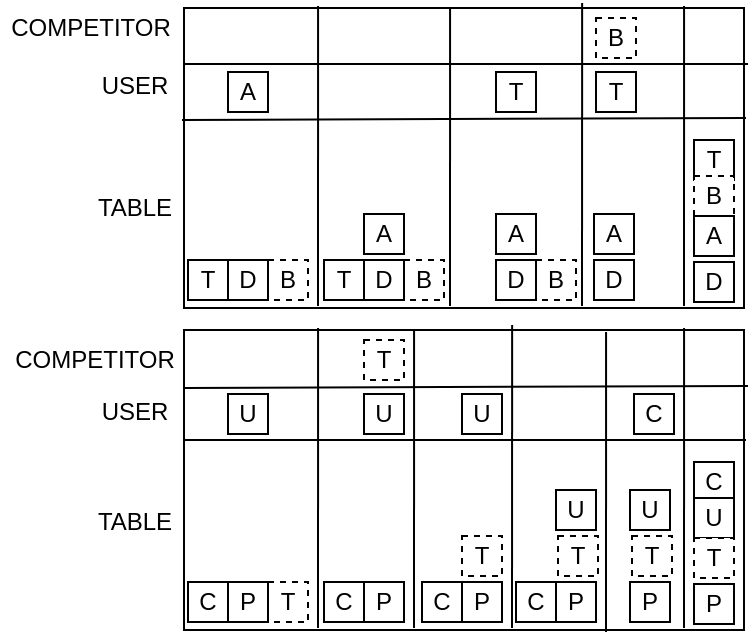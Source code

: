 <mxfile version="13.8.8" type="device"><diagram id="gHU9b0rcN2jbwvnf9Sn6" name="Page-1"><mxGraphModel dx="2205" dy="776" grid="1" gridSize="10" guides="1" tooltips="1" connect="1" arrows="1" fold="1" page="1" pageScale="1" pageWidth="850" pageHeight="1100" math="0" shadow="0"><root><mxCell id="0"/><mxCell id="1" parent="0"/><mxCell id="jAxrFjGPegmFubyPfuAv-1" value="" style="rounded=0;whiteSpace=wrap;html=1;" parent="1" vertex="1"><mxGeometry x="40" y="40" width="280" height="150" as="geometry"/></mxCell><mxCell id="jAxrFjGPegmFubyPfuAv-2" value="T" style="rounded=0;whiteSpace=wrap;html=1;" parent="1" vertex="1"><mxGeometry x="42" y="166" width="20" height="20" as="geometry"/></mxCell><mxCell id="jAxrFjGPegmFubyPfuAv-3" value="B" style="rounded=0;whiteSpace=wrap;html=1;dashed=1;" parent="1" vertex="1"><mxGeometry x="82" y="166" width="20" height="20" as="geometry"/></mxCell><mxCell id="jAxrFjGPegmFubyPfuAv-4" value="A" style="rounded=0;whiteSpace=wrap;html=1;" parent="1" vertex="1"><mxGeometry x="62" y="72" width="20" height="20" as="geometry"/></mxCell><mxCell id="jAxrFjGPegmFubyPfuAv-5" value="D" style="rounded=0;whiteSpace=wrap;html=1;" parent="1" vertex="1"><mxGeometry x="62" y="166" width="20" height="20" as="geometry"/></mxCell><mxCell id="jAxrFjGPegmFubyPfuAv-6" value="" style="endArrow=none;html=1;entryX=0.143;entryY=-0.008;entryDx=0;entryDy=0;entryPerimeter=0;" parent="1" edge="1"><mxGeometry width="50" height="50" relative="1" as="geometry"><mxPoint x="107" y="189" as="sourcePoint"/><mxPoint x="107.04" y="39.04" as="targetPoint"/></mxGeometry></mxCell><mxCell id="jAxrFjGPegmFubyPfuAv-7" value="" style="endArrow=none;html=1;entryX=0.143;entryY=-0.008;entryDx=0;entryDy=0;entryPerimeter=0;" parent="1" edge="1"><mxGeometry width="50" height="50" relative="1" as="geometry"><mxPoint x="173" y="189" as="sourcePoint"/><mxPoint x="173.04" y="40.0" as="targetPoint"/></mxGeometry></mxCell><mxCell id="jAxrFjGPegmFubyPfuAv-9" value="" style="endArrow=none;html=1;entryX=0.143;entryY=-0.008;entryDx=0;entryDy=0;entryPerimeter=0;" parent="1" edge="1"><mxGeometry width="50" height="50" relative="1" as="geometry"><mxPoint x="290" y="189" as="sourcePoint"/><mxPoint x="290.04" y="39.04" as="targetPoint"/></mxGeometry></mxCell><mxCell id="jAxrFjGPegmFubyPfuAv-10" value="" style="endArrow=none;html=1;entryX=0.711;entryY=-0.017;entryDx=0;entryDy=0;entryPerimeter=0;" parent="1" target="jAxrFjGPegmFubyPfuAv-1" edge="1"><mxGeometry width="50" height="50" relative="1" as="geometry"><mxPoint x="239" y="189" as="sourcePoint"/><mxPoint x="239.54" y="40.0" as="targetPoint"/></mxGeometry></mxCell><mxCell id="jAxrFjGPegmFubyPfuAv-12" value="" style="endArrow=none;html=1;entryX=0.996;entryY=0.36;entryDx=0;entryDy=0;entryPerimeter=0;" parent="1" edge="1"><mxGeometry width="50" height="50" relative="1" as="geometry"><mxPoint x="39" y="96" as="sourcePoint"/><mxPoint x="321" y="95" as="targetPoint"/></mxGeometry></mxCell><mxCell id="jAxrFjGPegmFubyPfuAv-15" value="COMPETITOR" style="text;html=1;align=center;verticalAlign=middle;resizable=0;points=[];autosize=1;" parent="1" vertex="1"><mxGeometry x="-52" y="40" width="90" height="20" as="geometry"/></mxCell><mxCell id="jAxrFjGPegmFubyPfuAv-16" value="USER" style="text;html=1;align=center;verticalAlign=middle;resizable=0;points=[];autosize=1;" parent="1" vertex="1"><mxGeometry x="-10" y="69" width="50" height="20" as="geometry"/></mxCell><mxCell id="jAxrFjGPegmFubyPfuAv-17" value="T" style="rounded=0;whiteSpace=wrap;html=1;" parent="1" vertex="1"><mxGeometry x="110" y="166" width="20" height="20" as="geometry"/></mxCell><mxCell id="jAxrFjGPegmFubyPfuAv-18" value="B" style="rounded=0;whiteSpace=wrap;html=1;dashed=1;" parent="1" vertex="1"><mxGeometry x="150" y="166" width="20" height="20" as="geometry"/></mxCell><mxCell id="jAxrFjGPegmFubyPfuAv-19" value="D" style="rounded=0;whiteSpace=wrap;html=1;" parent="1" vertex="1"><mxGeometry x="130" y="166" width="20" height="20" as="geometry"/></mxCell><mxCell id="jAxrFjGPegmFubyPfuAv-20" value="A" style="rounded=0;whiteSpace=wrap;html=1;" parent="1" vertex="1"><mxGeometry x="130" y="143" width="20" height="20" as="geometry"/></mxCell><mxCell id="jAxrFjGPegmFubyPfuAv-23" value="T" style="rounded=0;whiteSpace=wrap;html=1;" parent="1" vertex="1"><mxGeometry x="196" y="72" width="20" height="20" as="geometry"/></mxCell><mxCell id="jAxrFjGPegmFubyPfuAv-24" value="B" style="rounded=0;whiteSpace=wrap;html=1;dashed=1;" parent="1" vertex="1"><mxGeometry x="216" y="166" width="20" height="20" as="geometry"/></mxCell><mxCell id="jAxrFjGPegmFubyPfuAv-25" value="D" style="rounded=0;whiteSpace=wrap;html=1;" parent="1" vertex="1"><mxGeometry x="196" y="166" width="20" height="20" as="geometry"/></mxCell><mxCell id="jAxrFjGPegmFubyPfuAv-26" value="A" style="rounded=0;whiteSpace=wrap;html=1;" parent="1" vertex="1"><mxGeometry x="196" y="143" width="20" height="20" as="geometry"/></mxCell><mxCell id="jAxrFjGPegmFubyPfuAv-29" value="T" style="rounded=0;whiteSpace=wrap;html=1;" parent="1" vertex="1"><mxGeometry x="246" y="72" width="20" height="20" as="geometry"/></mxCell><mxCell id="jAxrFjGPegmFubyPfuAv-30" value="B" style="rounded=0;whiteSpace=wrap;html=1;dashed=1;" parent="1" vertex="1"><mxGeometry x="246" y="45" width="20" height="20" as="geometry"/></mxCell><mxCell id="jAxrFjGPegmFubyPfuAv-31" value="D" style="rounded=0;whiteSpace=wrap;html=1;" parent="1" vertex="1"><mxGeometry x="245" y="166" width="20" height="20" as="geometry"/></mxCell><mxCell id="jAxrFjGPegmFubyPfuAv-32" value="A" style="rounded=0;whiteSpace=wrap;html=1;" parent="1" vertex="1"><mxGeometry x="245" y="143" width="20" height="20" as="geometry"/></mxCell><mxCell id="jAxrFjGPegmFubyPfuAv-33" value="T" style="rounded=0;whiteSpace=wrap;html=1;" parent="1" vertex="1"><mxGeometry x="295" y="106" width="20" height="20" as="geometry"/></mxCell><mxCell id="jAxrFjGPegmFubyPfuAv-34" value="B" style="rounded=0;whiteSpace=wrap;html=1;dashed=1;" parent="1" vertex="1"><mxGeometry x="295" y="124" width="20" height="20" as="geometry"/></mxCell><mxCell id="jAxrFjGPegmFubyPfuAv-35" value="D" style="rounded=0;whiteSpace=wrap;html=1;" parent="1" vertex="1"><mxGeometry x="295" y="167" width="20" height="20" as="geometry"/></mxCell><mxCell id="jAxrFjGPegmFubyPfuAv-36" value="A" style="rounded=0;whiteSpace=wrap;html=1;" parent="1" vertex="1"><mxGeometry x="295" y="144" width="20" height="20" as="geometry"/></mxCell><mxCell id="jAxrFjGPegmFubyPfuAv-37" value="TABLE" style="text;html=1;align=center;verticalAlign=middle;resizable=0;points=[];autosize=1;" parent="1" vertex="1"><mxGeometry x="-10" y="130" width="50" height="20" as="geometry"/></mxCell><mxCell id="jAxrFjGPegmFubyPfuAv-38" value="" style="rounded=0;whiteSpace=wrap;html=1;" parent="1" vertex="1"><mxGeometry x="40" y="201" width="280" height="150" as="geometry"/></mxCell><mxCell id="jAxrFjGPegmFubyPfuAv-39" value="C" style="rounded=0;whiteSpace=wrap;html=1;" parent="1" vertex="1"><mxGeometry x="42" y="327" width="20" height="20" as="geometry"/></mxCell><mxCell id="jAxrFjGPegmFubyPfuAv-40" value="T" style="rounded=0;whiteSpace=wrap;html=1;dashed=1;" parent="1" vertex="1"><mxGeometry x="82" y="327" width="20" height="20" as="geometry"/></mxCell><mxCell id="jAxrFjGPegmFubyPfuAv-41" value="U" style="rounded=0;whiteSpace=wrap;html=1;" parent="1" vertex="1"><mxGeometry x="62" y="233" width="20" height="20" as="geometry"/></mxCell><mxCell id="jAxrFjGPegmFubyPfuAv-42" value="P" style="rounded=0;whiteSpace=wrap;html=1;" parent="1" vertex="1"><mxGeometry x="62" y="327" width="20" height="20" as="geometry"/></mxCell><mxCell id="jAxrFjGPegmFubyPfuAv-43" value="" style="endArrow=none;html=1;entryX=0.143;entryY=-0.008;entryDx=0;entryDy=0;entryPerimeter=0;" parent="1" edge="1"><mxGeometry width="50" height="50" relative="1" as="geometry"><mxPoint x="107" y="350" as="sourcePoint"/><mxPoint x="107.04" y="200.04" as="targetPoint"/></mxGeometry></mxCell><mxCell id="jAxrFjGPegmFubyPfuAv-44" value="" style="endArrow=none;html=1;entryX=0.143;entryY=-0.008;entryDx=0;entryDy=0;entryPerimeter=0;" parent="1" edge="1"><mxGeometry width="50" height="50" relative="1" as="geometry"><mxPoint x="155" y="350" as="sourcePoint"/><mxPoint x="155.04" y="201" as="targetPoint"/></mxGeometry></mxCell><mxCell id="jAxrFjGPegmFubyPfuAv-45" value="" style="endArrow=none;html=1;entryX=0.143;entryY=-0.008;entryDx=0;entryDy=0;entryPerimeter=0;" parent="1" edge="1"><mxGeometry width="50" height="50" relative="1" as="geometry"><mxPoint x="290" y="350" as="sourcePoint"/><mxPoint x="290.04" y="200.04" as="targetPoint"/></mxGeometry></mxCell><mxCell id="jAxrFjGPegmFubyPfuAv-46" value="" style="endArrow=none;html=1;entryX=0.711;entryY=-0.017;entryDx=0;entryDy=0;entryPerimeter=0;" parent="1" edge="1"><mxGeometry width="50" height="50" relative="1" as="geometry"><mxPoint x="204" y="350" as="sourcePoint"/><mxPoint x="204.08" y="198.45" as="targetPoint"/></mxGeometry></mxCell><mxCell id="jAxrFjGPegmFubyPfuAv-50" value="USER" style="text;html=1;align=center;verticalAlign=middle;resizable=0;points=[];autosize=1;" parent="1" vertex="1"><mxGeometry x="-10" y="232" width="50" height="20" as="geometry"/></mxCell><mxCell id="jAxrFjGPegmFubyPfuAv-51" value="C" style="rounded=0;whiteSpace=wrap;html=1;" parent="1" vertex="1"><mxGeometry x="110" y="327" width="20" height="20" as="geometry"/></mxCell><mxCell id="jAxrFjGPegmFubyPfuAv-52" value="T" style="rounded=0;whiteSpace=wrap;html=1;dashed=1;" parent="1" vertex="1"><mxGeometry x="130" y="206" width="20" height="20" as="geometry"/></mxCell><mxCell id="jAxrFjGPegmFubyPfuAv-53" value="P" style="rounded=0;whiteSpace=wrap;html=1;" parent="1" vertex="1"><mxGeometry x="130" y="327" width="20" height="20" as="geometry"/></mxCell><mxCell id="jAxrFjGPegmFubyPfuAv-54" value="U" style="rounded=0;whiteSpace=wrap;html=1;" parent="1" vertex="1"><mxGeometry x="130" y="233" width="20" height="20" as="geometry"/></mxCell><mxCell id="jAxrFjGPegmFubyPfuAv-55" value="U" style="rounded=0;whiteSpace=wrap;html=1;" parent="1" vertex="1"><mxGeometry x="179" y="233" width="20" height="20" as="geometry"/></mxCell><mxCell id="jAxrFjGPegmFubyPfuAv-56" value="T" style="rounded=0;whiteSpace=wrap;html=1;dashed=1;" parent="1" vertex="1"><mxGeometry x="179" y="304" width="20" height="20" as="geometry"/></mxCell><mxCell id="jAxrFjGPegmFubyPfuAv-57" value="P" style="rounded=0;whiteSpace=wrap;html=1;" parent="1" vertex="1"><mxGeometry x="179" y="327" width="20" height="20" as="geometry"/></mxCell><mxCell id="jAxrFjGPegmFubyPfuAv-58" value="C" style="rounded=0;whiteSpace=wrap;html=1;" parent="1" vertex="1"><mxGeometry x="159" y="327" width="20" height="20" as="geometry"/></mxCell><mxCell id="jAxrFjGPegmFubyPfuAv-59" value="C" style="rounded=0;whiteSpace=wrap;html=1;" parent="1" vertex="1"><mxGeometry x="265" y="233" width="20" height="20" as="geometry"/></mxCell><mxCell id="jAxrFjGPegmFubyPfuAv-60" value="T" style="rounded=0;whiteSpace=wrap;html=1;dashed=1;" parent="1" vertex="1"><mxGeometry x="264" y="304" width="20" height="20" as="geometry"/></mxCell><mxCell id="jAxrFjGPegmFubyPfuAv-61" value="P" style="rounded=0;whiteSpace=wrap;html=1;" parent="1" vertex="1"><mxGeometry x="263" y="327" width="20" height="20" as="geometry"/></mxCell><mxCell id="jAxrFjGPegmFubyPfuAv-62" value="U" style="rounded=0;whiteSpace=wrap;html=1;" parent="1" vertex="1"><mxGeometry x="263" y="281" width="20" height="20" as="geometry"/></mxCell><mxCell id="jAxrFjGPegmFubyPfuAv-63" value="C" style="rounded=0;whiteSpace=wrap;html=1;" parent="1" vertex="1"><mxGeometry x="295" y="267" width="20" height="20" as="geometry"/></mxCell><mxCell id="jAxrFjGPegmFubyPfuAv-64" value="U" style="rounded=0;whiteSpace=wrap;html=1;" parent="1" vertex="1"><mxGeometry x="295" y="285" width="20" height="20" as="geometry"/></mxCell><mxCell id="jAxrFjGPegmFubyPfuAv-65" value="P" style="rounded=0;whiteSpace=wrap;html=1;" parent="1" vertex="1"><mxGeometry x="295" y="328" width="20" height="20" as="geometry"/></mxCell><mxCell id="jAxrFjGPegmFubyPfuAv-66" value="T" style="rounded=0;whiteSpace=wrap;html=1;dashed=1;" parent="1" vertex="1"><mxGeometry x="295" y="305" width="20" height="20" as="geometry"/></mxCell><mxCell id="jAxrFjGPegmFubyPfuAv-67" value="TABLE" style="text;html=1;align=center;verticalAlign=middle;resizable=0;points=[];autosize=1;" parent="1" vertex="1"><mxGeometry x="-10" y="287" width="50" height="20" as="geometry"/></mxCell><mxCell id="jAxrFjGPegmFubyPfuAv-69" value="" style="endArrow=none;html=1;entryX=0.143;entryY=-0.008;entryDx=0;entryDy=0;entryPerimeter=0;" parent="1" edge="1"><mxGeometry width="50" height="50" relative="1" as="geometry"><mxPoint x="251" y="352" as="sourcePoint"/><mxPoint x="251.04" y="202.04" as="targetPoint"/></mxGeometry></mxCell><mxCell id="jAxrFjGPegmFubyPfuAv-70" value="C" style="rounded=0;whiteSpace=wrap;html=1;" parent="1" vertex="1"><mxGeometry x="206" y="327" width="20" height="20" as="geometry"/></mxCell><mxCell id="jAxrFjGPegmFubyPfuAv-71" value="T" style="rounded=0;whiteSpace=wrap;html=1;dashed=1;" parent="1" vertex="1"><mxGeometry x="227" y="304" width="20" height="20" as="geometry"/></mxCell><mxCell id="jAxrFjGPegmFubyPfuAv-72" value="P" style="rounded=0;whiteSpace=wrap;html=1;" parent="1" vertex="1"><mxGeometry x="226" y="327" width="20" height="20" as="geometry"/></mxCell><mxCell id="jAxrFjGPegmFubyPfuAv-73" value="U" style="rounded=0;whiteSpace=wrap;html=1;" parent="1" vertex="1"><mxGeometry x="226" y="281" width="20" height="20" as="geometry"/></mxCell><mxCell id="jAxrFjGPegmFubyPfuAv-74" value="" style="endArrow=none;html=1;" parent="1" edge="1"><mxGeometry width="50" height="50" relative="1" as="geometry"><mxPoint x="40" y="68" as="sourcePoint"/><mxPoint x="322" y="68" as="targetPoint"/></mxGeometry></mxCell><mxCell id="jAxrFjGPegmFubyPfuAv-75" value="COMPETITOR" style="text;html=1;align=center;verticalAlign=middle;resizable=0;points=[];autosize=1;" parent="1" vertex="1"><mxGeometry x="-50" y="206" width="90" height="20" as="geometry"/></mxCell><mxCell id="jAxrFjGPegmFubyPfuAv-76" value="" style="endArrow=none;html=1;entryX=0.996;entryY=0.36;entryDx=0;entryDy=0;entryPerimeter=0;" parent="1" edge="1"><mxGeometry width="50" height="50" relative="1" as="geometry"><mxPoint x="40" y="230" as="sourcePoint"/><mxPoint x="322" y="229" as="targetPoint"/></mxGeometry></mxCell><mxCell id="jAxrFjGPegmFubyPfuAv-77" value="" style="endArrow=none;html=1;" parent="1" edge="1"><mxGeometry width="50" height="50" relative="1" as="geometry"><mxPoint x="40" y="256" as="sourcePoint"/><mxPoint x="321" y="256" as="targetPoint"/></mxGeometry></mxCell></root></mxGraphModel></diagram></mxfile>